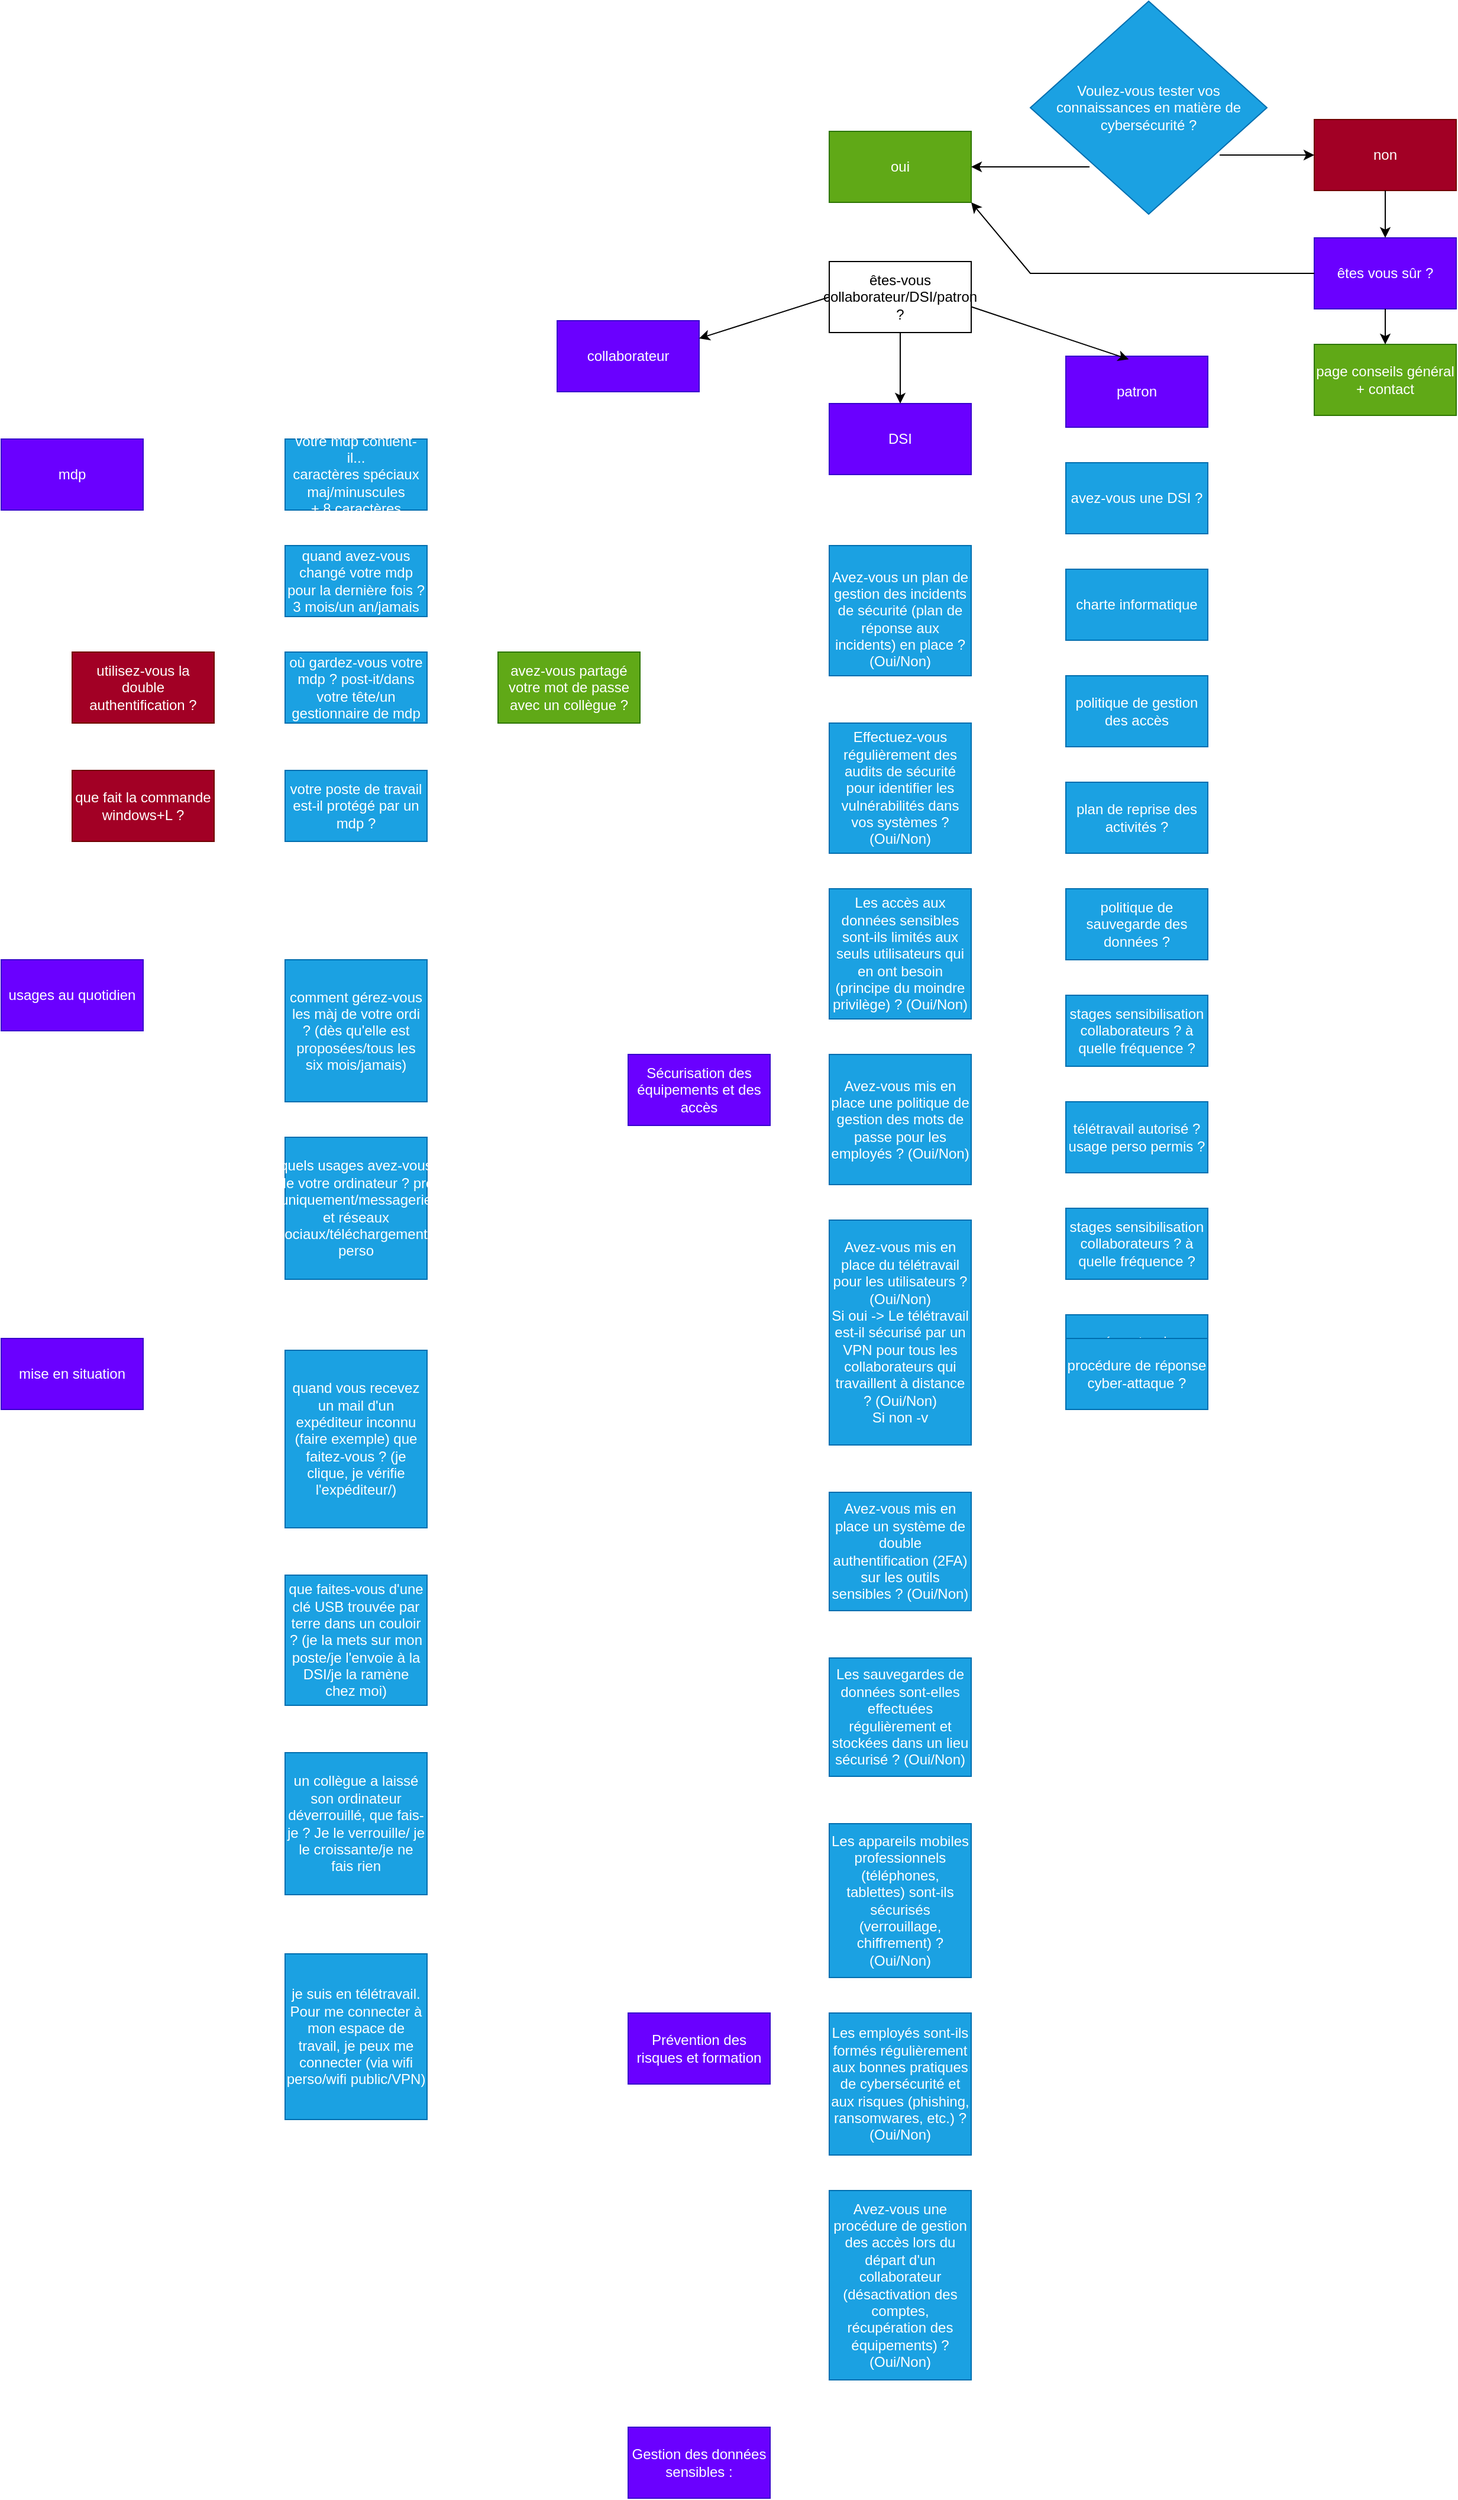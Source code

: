 <mxfile version="26.2.2">
  <diagram name="Page-1" id="MEmLe3A7KJkm9bz0CJbK">
    <mxGraphModel dx="3378" dy="2134" grid="1" gridSize="10" guides="1" tooltips="1" connect="1" arrows="1" fold="1" page="1" pageScale="1" pageWidth="827" pageHeight="1169" math="0" shadow="0">
      <root>
        <mxCell id="0" />
        <mxCell id="1" parent="0" />
        <mxCell id="XYnisLN_ejTITq2cwccM-3" value="non" style="rounded=0;whiteSpace=wrap;html=1;fillColor=#a20025;fontColor=#ffffff;strokeColor=#6F0000;" vertex="1" parent="1">
          <mxGeometry x="540" y="110" width="120" height="60" as="geometry" />
        </mxCell>
        <mxCell id="XYnisLN_ejTITq2cwccM-4" value="oui" style="rounded=0;whiteSpace=wrap;html=1;fillColor=#60a917;fontColor=#ffffff;strokeColor=#2D7600;" vertex="1" parent="1">
          <mxGeometry x="130" y="120" width="120" height="60" as="geometry" />
        </mxCell>
        <mxCell id="XYnisLN_ejTITq2cwccM-6" value="" style="endArrow=classic;html=1;rounded=0;entryX=0;entryY=0.5;entryDx=0;entryDy=0;" edge="1" parent="1" target="XYnisLN_ejTITq2cwccM-3">
          <mxGeometry width="50" height="50" relative="1" as="geometry">
            <mxPoint x="460" y="140" as="sourcePoint" />
            <mxPoint x="530" y="210" as="targetPoint" />
          </mxGeometry>
        </mxCell>
        <mxCell id="XYnisLN_ejTITq2cwccM-8" value="Voulez-vous tester vos connaissances en matière de cybersécurité ?" style="rhombus;whiteSpace=wrap;html=1;fillColor=#1ba1e2;fontColor=#ffffff;strokeColor=#006EAF;" vertex="1" parent="1">
          <mxGeometry x="300" y="10" width="200" height="180" as="geometry" />
        </mxCell>
        <mxCell id="XYnisLN_ejTITq2cwccM-19" value="" style="endArrow=classic;html=1;rounded=0;" edge="1" parent="1" target="XYnisLN_ejTITq2cwccM-4">
          <mxGeometry width="50" height="50" relative="1" as="geometry">
            <mxPoint x="350" y="150" as="sourcePoint" />
            <mxPoint x="260" y="145" as="targetPoint" />
          </mxGeometry>
        </mxCell>
        <mxCell id="XYnisLN_ejTITq2cwccM-20" value="êtes vous sûr ?" style="rounded=0;whiteSpace=wrap;html=1;fillColor=#6a00ff;fontColor=#ffffff;strokeColor=#3700CC;" vertex="1" parent="1">
          <mxGeometry x="540" y="210" width="120" height="60" as="geometry" />
        </mxCell>
        <mxCell id="XYnisLN_ejTITq2cwccM-21" value="page conseils général + contact" style="rounded=0;whiteSpace=wrap;html=1;fillColor=#60a917;fontColor=#ffffff;strokeColor=#2D7600;" vertex="1" parent="1">
          <mxGeometry x="540" y="300" width="120" height="60" as="geometry" />
        </mxCell>
        <mxCell id="XYnisLN_ejTITq2cwccM-23" value="" style="endArrow=classic;html=1;rounded=0;entryX=1;entryY=1;entryDx=0;entryDy=0;exitX=0;exitY=0.5;exitDx=0;exitDy=0;" edge="1" parent="1" source="XYnisLN_ejTITq2cwccM-20" target="XYnisLN_ejTITq2cwccM-4">
          <mxGeometry width="50" height="50" relative="1" as="geometry">
            <mxPoint x="530" y="240" as="sourcePoint" />
            <mxPoint x="400" y="380" as="targetPoint" />
            <Array as="points">
              <mxPoint x="300" y="240" />
            </Array>
          </mxGeometry>
        </mxCell>
        <mxCell id="XYnisLN_ejTITq2cwccM-24" value="" style="endArrow=classic;html=1;rounded=0;entryX=0.5;entryY=0;entryDx=0;entryDy=0;exitX=0.5;exitY=1;exitDx=0;exitDy=0;" edge="1" parent="1" source="XYnisLN_ejTITq2cwccM-20" target="XYnisLN_ejTITq2cwccM-21">
          <mxGeometry width="50" height="50" relative="1" as="geometry">
            <mxPoint x="350" y="430" as="sourcePoint" />
            <mxPoint x="400" y="380" as="targetPoint" />
          </mxGeometry>
        </mxCell>
        <mxCell id="XYnisLN_ejTITq2cwccM-25" value="&lt;div&gt;votre mdp contient-il...&lt;/div&gt;&lt;div&gt;caractères spéciaux&lt;/div&gt;&lt;div&gt;maj/minuscules&lt;/div&gt;&lt;div&gt;+ 8 caractères&lt;br&gt;&lt;/div&gt;" style="rounded=0;whiteSpace=wrap;html=1;fillColor=#1ba1e2;fontColor=#ffffff;strokeColor=#006EAF;" vertex="1" parent="1">
          <mxGeometry x="-330" y="380" width="120" height="60" as="geometry" />
        </mxCell>
        <mxCell id="XYnisLN_ejTITq2cwccM-27" value="utilisez-vous la double authentification ?" style="rounded=0;whiteSpace=wrap;html=1;fillColor=#a20025;fontColor=#ffffff;strokeColor=#6F0000;" vertex="1" parent="1">
          <mxGeometry x="-510" y="560" width="120" height="60" as="geometry" />
        </mxCell>
        <mxCell id="XYnisLN_ejTITq2cwccM-28" value="où gardez-vous votre mdp ? post-it/dans votre tête/un gestionnaire de mdp" style="rounded=0;whiteSpace=wrap;html=1;fillColor=#1ba1e2;fontColor=#ffffff;strokeColor=#006EAF;" vertex="1" parent="1">
          <mxGeometry x="-330" y="560" width="120" height="60" as="geometry" />
        </mxCell>
        <mxCell id="XYnisLN_ejTITq2cwccM-29" value="avez-vous partagé votre mot de passe avec un collègue ?" style="rounded=0;whiteSpace=wrap;html=1;fillColor=#60a917;fontColor=#ffffff;strokeColor=#2D7600;" vertex="1" parent="1">
          <mxGeometry x="-150" y="560" width="120" height="60" as="geometry" />
        </mxCell>
        <mxCell id="XYnisLN_ejTITq2cwccM-30" value="quand avez-vous changé votre mdp pour la dernière fois ? 3 mois/un an/jamais" style="rounded=0;whiteSpace=wrap;html=1;fillColor=#1ba1e2;fontColor=#ffffff;strokeColor=#006EAF;" vertex="1" parent="1">
          <mxGeometry x="-330" y="470" width="120" height="60" as="geometry" />
        </mxCell>
        <mxCell id="XYnisLN_ejTITq2cwccM-31" value="&lt;div&gt;votre poste de travail est-il protégé par un mdp ?&lt;br&gt;&lt;/div&gt;" style="rounded=0;whiteSpace=wrap;html=1;fillColor=#1ba1e2;fontColor=#ffffff;strokeColor=#006EAF;" vertex="1" parent="1">
          <mxGeometry x="-330" y="660" width="120" height="60" as="geometry" />
        </mxCell>
        <mxCell id="XYnisLN_ejTITq2cwccM-32" value="mdp" style="rounded=0;whiteSpace=wrap;html=1;fillColor=#6a00ff;fontColor=#ffffff;strokeColor=#3700CC;" vertex="1" parent="1">
          <mxGeometry x="-570" y="380" width="120" height="60" as="geometry" />
        </mxCell>
        <mxCell id="XYnisLN_ejTITq2cwccM-33" value="mise en situation" style="rounded=0;whiteSpace=wrap;html=1;fillColor=#6a00ff;fontColor=#ffffff;strokeColor=#3700CC;" vertex="1" parent="1">
          <mxGeometry x="-570" y="1140" width="120" height="60" as="geometry" />
        </mxCell>
        <mxCell id="XYnisLN_ejTITq2cwccM-34" value="que fait la commande windows+L ?" style="rounded=0;whiteSpace=wrap;html=1;fillColor=#a20025;fontColor=#ffffff;strokeColor=#6F0000;" vertex="1" parent="1">
          <mxGeometry x="-510" y="660" width="120" height="60" as="geometry" />
        </mxCell>
        <mxCell id="XYnisLN_ejTITq2cwccM-35" value="que faites-vous d&#39;une clé USB trouvée par terre dans un couloir ? (je la mets sur mon poste/je l&#39;envoie à la DSI/je la ramène chez moi)" style="rounded=0;whiteSpace=wrap;html=1;fillColor=#1ba1e2;fontColor=#ffffff;strokeColor=#006EAF;" vertex="1" parent="1">
          <mxGeometry x="-330" y="1340" width="120" height="110" as="geometry" />
        </mxCell>
        <mxCell id="XYnisLN_ejTITq2cwccM-36" value="quels usages avez-vous de votre ordinateur ? pro uniquement/messagerie et réseaux sociaux/téléchargements perso" style="rounded=0;whiteSpace=wrap;html=1;fillColor=#1ba1e2;fontColor=#ffffff;strokeColor=#006EAF;" vertex="1" parent="1">
          <mxGeometry x="-330" y="970" width="120" height="120" as="geometry" />
        </mxCell>
        <mxCell id="XYnisLN_ejTITq2cwccM-37" value="Les appareils mobiles professionnels (téléphones, tablettes) sont-ils sécurisés (verrouillage, chiffrement) ? (Oui/Non)" style="rounded=0;whiteSpace=wrap;html=1;fillColor=#1ba1e2;fontColor=#ffffff;strokeColor=#006EAF;" vertex="1" parent="1">
          <mxGeometry x="130" y="1550" width="120" height="130" as="geometry" />
        </mxCell>
        <mxCell id="XYnisLN_ejTITq2cwccM-38" value="comment gérez-vous les màj de votre ordi ? (dès qu&#39;elle est proposées/tous les six mois/jamais)" style="rounded=0;whiteSpace=wrap;html=1;fillColor=#1ba1e2;fontColor=#ffffff;strokeColor=#006EAF;" vertex="1" parent="1">
          <mxGeometry x="-330" y="820" width="120" height="120" as="geometry" />
        </mxCell>
        <mxCell id="XYnisLN_ejTITq2cwccM-39" value="quand vous recevez un mail d&#39;un expéditeur inconnu (faire exemple) que faitez-vous ? (je clique, je vérifie l&#39;expéditeur/)" style="rounded=0;whiteSpace=wrap;html=1;fillColor=#1ba1e2;fontColor=#ffffff;strokeColor=#006EAF;" vertex="1" parent="1">
          <mxGeometry x="-330" y="1150" width="120" height="150" as="geometry" />
        </mxCell>
        <mxCell id="XYnisLN_ejTITq2cwccM-40" value="DSI" style="rounded=0;whiteSpace=wrap;html=1;fillColor=#6a00ff;strokeColor=#3700CC;fontColor=#ffffff;" vertex="1" parent="1">
          <mxGeometry x="130" y="350" width="120" height="60" as="geometry" />
        </mxCell>
        <mxCell id="XYnisLN_ejTITq2cwccM-41" value="usages au quotidien" style="rounded=0;whiteSpace=wrap;html=1;fillColor=#6a00ff;fontColor=#ffffff;strokeColor=#3700CC;" vertex="1" parent="1">
          <mxGeometry x="-570" y="820" width="120" height="60" as="geometry" />
        </mxCell>
        <mxCell id="XYnisLN_ejTITq2cwccM-42" value="&lt;br class=&quot;Apple-interchange-newline&quot;&gt;&lt;p&gt;Avez-vous un plan de gestion des incidents de sécurité (plan de réponse aux incidents) en place ? (Oui/Non)&lt;/p&gt;" style="rounded=0;whiteSpace=wrap;html=1;fillColor=#1ba1e2;fontColor=#ffffff;strokeColor=#006EAF;" vertex="1" parent="1">
          <mxGeometry x="130" y="470" width="120" height="110" as="geometry" />
        </mxCell>
        <mxCell id="XYnisLN_ejTITq2cwccM-43" value="" style="endArrow=classic;html=1;rounded=0;entryX=0.5;entryY=0;entryDx=0;entryDy=0;exitX=0.5;exitY=1;exitDx=0;exitDy=0;" edge="1" parent="1" source="XYnisLN_ejTITq2cwccM-3" target="XYnisLN_ejTITq2cwccM-20">
          <mxGeometry width="50" height="50" relative="1" as="geometry">
            <mxPoint x="250" y="430" as="sourcePoint" />
            <mxPoint x="300" y="380" as="targetPoint" />
          </mxGeometry>
        </mxCell>
        <mxCell id="XYnisLN_ejTITq2cwccM-44" value="Avez-vous mis en place un système de double authentification (2FA) sur les outils sensibles ? (Oui/Non)" style="rounded=0;whiteSpace=wrap;html=1;fillColor=#1ba1e2;fontColor=#ffffff;strokeColor=#006EAF;" vertex="1" parent="1">
          <mxGeometry x="130" y="1270" width="120" height="100" as="geometry" />
        </mxCell>
        <mxCell id="XYnisLN_ejTITq2cwccM-45" value="un collègue a laissé son ordinateur déverrouillé, que fais-je ? Je le verrouille/ je le croissante/je ne fais rien" style="rounded=0;whiteSpace=wrap;html=1;fillColor=#1ba1e2;fontColor=#ffffff;strokeColor=#006EAF;" vertex="1" parent="1">
          <mxGeometry x="-330" y="1490" width="120" height="120" as="geometry" />
        </mxCell>
        <mxCell id="XYnisLN_ejTITq2cwccM-46" value="Les sauvegardes de données sont-elles effectuées régulièrement et stockées dans un lieu sécurisé ? (Oui/Non)" style="rounded=0;whiteSpace=wrap;html=1;fillColor=#1ba1e2;fontColor=#ffffff;strokeColor=#006EAF;" vertex="1" parent="1">
          <mxGeometry x="130" y="1410" width="120" height="100" as="geometry" />
        </mxCell>
        <mxCell id="XYnisLN_ejTITq2cwccM-47" value="je suis en télétravail. Pour me connecter à mon espace de travail, je peux me connecter (via wifi perso/wifi public/VPN)" style="rounded=0;whiteSpace=wrap;html=1;fillColor=#1ba1e2;fontColor=#ffffff;strokeColor=#006EAF;" vertex="1" parent="1">
          <mxGeometry x="-330" y="1660" width="120" height="140" as="geometry" />
        </mxCell>
        <mxCell id="XYnisLN_ejTITq2cwccM-50" value="êtes-vous collaborateur/DSI/patron ?" style="rounded=0;whiteSpace=wrap;html=1;" vertex="1" parent="1">
          <mxGeometry x="130" y="230" width="120" height="60" as="geometry" />
        </mxCell>
        <mxCell id="XYnisLN_ejTITq2cwccM-51" value="collaborateur" style="rounded=0;whiteSpace=wrap;html=1;fillColor=#6a00ff;fontColor=#ffffff;strokeColor=#3700CC;" vertex="1" parent="1">
          <mxGeometry x="-100" y="280" width="120" height="60" as="geometry" />
        </mxCell>
        <mxCell id="XYnisLN_ejTITq2cwccM-52" value="" style="endArrow=classic;html=1;rounded=0;entryX=1;entryY=0.25;entryDx=0;entryDy=0;exitX=0;exitY=0.5;exitDx=0;exitDy=0;" edge="1" parent="1" source="XYnisLN_ejTITq2cwccM-50" target="XYnisLN_ejTITq2cwccM-51">
          <mxGeometry width="50" height="50" relative="1" as="geometry">
            <mxPoint x="280" y="400" as="sourcePoint" />
            <mxPoint x="330" y="350" as="targetPoint" />
          </mxGeometry>
        </mxCell>
        <mxCell id="XYnisLN_ejTITq2cwccM-53" value="" style="endArrow=classic;html=1;rounded=0;exitX=0.5;exitY=1;exitDx=0;exitDy=0;entryX=0.5;entryY=0;entryDx=0;entryDy=0;" edge="1" parent="1" source="XYnisLN_ejTITq2cwccM-50" target="XYnisLN_ejTITq2cwccM-40">
          <mxGeometry width="50" height="50" relative="1" as="geometry">
            <mxPoint x="430" y="570" as="sourcePoint" />
            <mxPoint x="190" y="360" as="targetPoint" />
          </mxGeometry>
        </mxCell>
        <mxCell id="XYnisLN_ejTITq2cwccM-54" value="patron" style="rounded=0;whiteSpace=wrap;html=1;fillColor=#6a00ff;fontColor=#ffffff;strokeColor=#3700CC;" vertex="1" parent="1">
          <mxGeometry x="330" y="310" width="120" height="60" as="geometry" />
        </mxCell>
        <mxCell id="XYnisLN_ejTITq2cwccM-55" value="" style="endArrow=classic;html=1;rounded=0;entryX=0.443;entryY=0.043;entryDx=0;entryDy=0;entryPerimeter=0;exitX=1.001;exitY=0.638;exitDx=0;exitDy=0;exitPerimeter=0;" edge="1" parent="1" source="XYnisLN_ejTITq2cwccM-50" target="XYnisLN_ejTITq2cwccM-54">
          <mxGeometry width="50" height="50" relative="1" as="geometry">
            <mxPoint x="-150" y="580" as="sourcePoint" />
            <mxPoint x="-100" y="530" as="targetPoint" />
          </mxGeometry>
        </mxCell>
        <mxCell id="XYnisLN_ejTITq2cwccM-56" value="charte informatique" style="rounded=0;whiteSpace=wrap;html=1;fillColor=#1ba1e2;fontColor=#ffffff;strokeColor=#006EAF;" vertex="1" parent="1">
          <mxGeometry x="330" y="490" width="120" height="60" as="geometry" />
        </mxCell>
        <mxCell id="XYnisLN_ejTITq2cwccM-57" value="politique de gestion des accès" style="rounded=0;whiteSpace=wrap;html=1;fillColor=#1ba1e2;fontColor=#ffffff;strokeColor=#006EAF;" vertex="1" parent="1">
          <mxGeometry x="330" y="580" width="120" height="60" as="geometry" />
        </mxCell>
        <mxCell id="XYnisLN_ejTITq2cwccM-58" value="plan de reprise des activités ?" style="rounded=0;whiteSpace=wrap;html=1;fillColor=#1ba1e2;fontColor=#ffffff;strokeColor=#006EAF;" vertex="1" parent="1">
          <mxGeometry x="330" y="670" width="120" height="60" as="geometry" />
        </mxCell>
        <mxCell id="XYnisLN_ejTITq2cwccM-59" value="politique de sauvegarde des données ?" style="rounded=0;whiteSpace=wrap;html=1;fillColor=#1ba1e2;fontColor=#ffffff;strokeColor=#006EAF;" vertex="1" parent="1">
          <mxGeometry x="330" y="760" width="120" height="60" as="geometry" />
        </mxCell>
        <mxCell id="XYnisLN_ejTITq2cwccM-60" value="stages sensibilisation collaborateurs ? à quelle fréquence ?" style="rounded=0;whiteSpace=wrap;html=1;fillColor=#1ba1e2;fontColor=#ffffff;strokeColor=#006EAF;" vertex="1" parent="1">
          <mxGeometry x="330" y="850" width="120" height="60" as="geometry" />
        </mxCell>
        <mxCell id="XYnisLN_ejTITq2cwccM-61" value="Les employés sont-ils formés régulièrement aux bonnes pratiques de cybersécurité et aux risques (phishing, ransomwares, etc.) ? (Oui/Non)" style="rounded=0;whiteSpace=wrap;html=1;fillColor=#1ba1e2;fontColor=#ffffff;strokeColor=#006EAF;" vertex="1" parent="1">
          <mxGeometry x="130" y="1710" width="120" height="120" as="geometry" />
        </mxCell>
        <mxCell id="XYnisLN_ejTITq2cwccM-62" value="télétravail autorisé ? usage perso permis ?" style="rounded=0;whiteSpace=wrap;html=1;fillColor=#1ba1e2;fontColor=#ffffff;strokeColor=#006EAF;" vertex="1" parent="1">
          <mxGeometry x="330" y="940" width="120" height="60" as="geometry" />
        </mxCell>
        <mxCell id="XYnisLN_ejTITq2cwccM-63" value="assuré contre risques cyber ?" style="rounded=0;whiteSpace=wrap;html=1;fillColor=#1ba1e2;fontColor=#ffffff;strokeColor=#006EAF;" vertex="1" parent="1">
          <mxGeometry x="330" y="1120" width="120" height="60" as="geometry" />
        </mxCell>
        <mxCell id="XYnisLN_ejTITq2cwccM-64" value="procédure de réponse cyber-attaque ?" style="rounded=0;whiteSpace=wrap;html=1;fillColor=#1ba1e2;fontColor=#ffffff;strokeColor=#006EAF;" vertex="1" parent="1">
          <mxGeometry x="330" y="1140" width="120" height="60" as="geometry" />
        </mxCell>
        <mxCell id="XYnisLN_ejTITq2cwccM-65" value="stages sensibilisation collaborateurs ? à quelle fréquence ?" style="rounded=0;whiteSpace=wrap;html=1;fillColor=#1ba1e2;fontColor=#ffffff;strokeColor=#006EAF;" vertex="1" parent="1">
          <mxGeometry x="330" y="1030" width="120" height="60" as="geometry" />
        </mxCell>
        <mxCell id="XYnisLN_ejTITq2cwccM-66" value="avez-vous une DSI ?" style="rounded=0;whiteSpace=wrap;html=1;fillColor=#1ba1e2;fontColor=#ffffff;strokeColor=#006EAF;" vertex="1" parent="1">
          <mxGeometry x="330" y="400" width="120" height="60" as="geometry" />
        </mxCell>
        <mxCell id="XYnisLN_ejTITq2cwccM-67" value="Effectuez-vous régulièrement des audits de sécurité pour identifier les vulnérabilités dans vos systèmes ? (Oui/Non)" style="rounded=0;whiteSpace=wrap;html=1;fillColor=#1ba1e2;fontColor=#ffffff;strokeColor=#006EAF;" vertex="1" parent="1">
          <mxGeometry x="130" y="620" width="120" height="110" as="geometry" />
        </mxCell>
        <mxCell id="XYnisLN_ejTITq2cwccM-68" value="Les accès aux données sensibles sont-ils limités aux seuls utilisateurs qui en ont besoin (principe du moindre privilège) ? (Oui/Non)" style="rounded=0;whiteSpace=wrap;html=1;fillColor=#1ba1e2;fontColor=#ffffff;strokeColor=#006EAF;" vertex="1" parent="1">
          <mxGeometry x="130" y="760" width="120" height="110" as="geometry" />
        </mxCell>
        <mxCell id="XYnisLN_ejTITq2cwccM-69" value="Avez-vous mis en place une politique de gestion des mots de passe pour les employés ? (Oui/Non)" style="rounded=0;whiteSpace=wrap;html=1;fillColor=#1ba1e2;fontColor=#ffffff;strokeColor=#006EAF;" vertex="1" parent="1">
          <mxGeometry x="130" y="900" width="120" height="110" as="geometry" />
        </mxCell>
        <mxCell id="XYnisLN_ejTITq2cwccM-70" value="Avez-vous mis en place du télétravail pour les utilisateurs ? (Oui/Non)&lt;br/&gt;    Si oui -&amp;gt; Le télétravail est-il sécurisé par un VPN pour tous les collaborateurs qui travaillent à distance ? (Oui/Non)&lt;br/&gt;    Si non -v" style="rounded=0;whiteSpace=wrap;html=1;fillColor=#1ba1e2;fontColor=#ffffff;strokeColor=#006EAF;" vertex="1" parent="1">
          <mxGeometry x="130" y="1040" width="120" height="190" as="geometry" />
        </mxCell>
        <mxCell id="XYnisLN_ejTITq2cwccM-71" value="Avez-vous une procédure de gestion des accès lors du départ d&#39;un collaborateur (désactivation des comptes, récupération des équipements) ? (Oui/Non)" style="rounded=0;whiteSpace=wrap;html=1;fillColor=#1ba1e2;fontColor=#ffffff;strokeColor=#006EAF;" vertex="1" parent="1">
          <mxGeometry x="130" y="1860" width="120" height="160" as="geometry" />
        </mxCell>
        <mxCell id="XYnisLN_ejTITq2cwccM-72" value=" Sécurisation des équipements et des accès" style="rounded=0;whiteSpace=wrap;html=1;fillColor=#6a00ff;fontColor=#ffffff;strokeColor=#3700CC;" vertex="1" parent="1">
          <mxGeometry x="-40" y="900" width="120" height="60" as="geometry" />
        </mxCell>
        <mxCell id="XYnisLN_ejTITq2cwccM-73" value="Prévention des risques et formation" style="rounded=0;whiteSpace=wrap;html=1;fillColor=#6a00ff;fontColor=#ffffff;strokeColor=#3700CC;" vertex="1" parent="1">
          <mxGeometry x="-40" y="1710" width="120" height="60" as="geometry" />
        </mxCell>
        <mxCell id="XYnisLN_ejTITq2cwccM-74" value="Gestion des données sensibles :" style="rounded=0;whiteSpace=wrap;html=1;fillColor=#6a00ff;fontColor=#ffffff;strokeColor=#3700CC;" vertex="1" parent="1">
          <mxGeometry x="-40" y="2060" width="120" height="60" as="geometry" />
        </mxCell>
      </root>
    </mxGraphModel>
  </diagram>
</mxfile>
